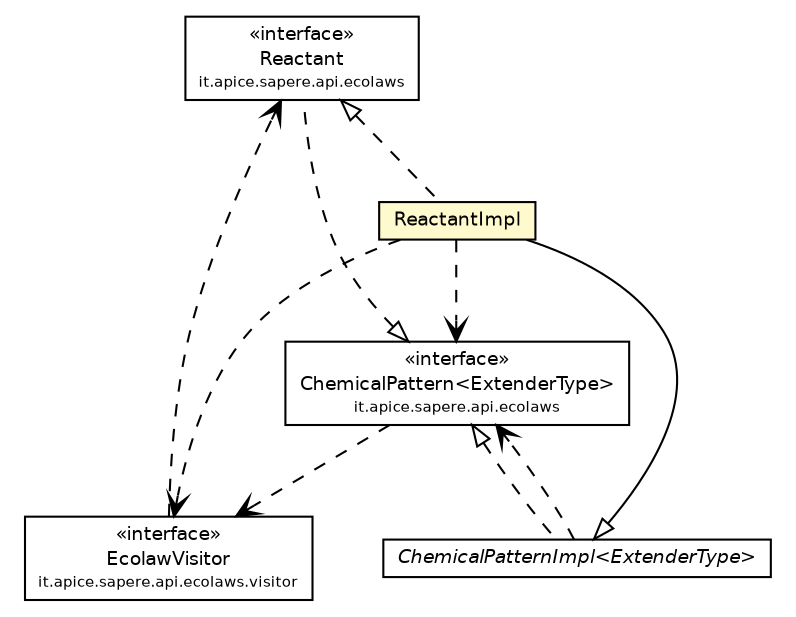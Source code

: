 #!/usr/local/bin/dot
#
# Class diagram 
# Generated by UmlGraph version 4.4 (http://www.spinellis.gr/sw/umlgraph)
#

digraph G {
	edge [fontname="Helvetica",fontsize=10,labelfontname="Helvetica",labelfontsize=10];
	node [fontname="Helvetica",fontsize=10,shape=plaintext];
	// it.apice.sapere.api.ecolaws.Reactant
	c54777 [label=<<table border="0" cellborder="1" cellspacing="0" cellpadding="2" port="p" href="../Reactant.html">
		<tr><td><table border="0" cellspacing="0" cellpadding="1">
			<tr><td> &laquo;interface&raquo; </td></tr>
			<tr><td> Reactant </td></tr>
			<tr><td><font point-size="7.0"> it.apice.sapere.api.ecolaws </font></td></tr>
		</table></td></tr>
		</table>>, fontname="Helvetica", fontcolor="black", fontsize=9.0];
	// it.apice.sapere.api.ecolaws.ChemicalPattern<ExtenderType>
	c54782 [label=<<table border="0" cellborder="1" cellspacing="0" cellpadding="2" port="p" href="../ChemicalPattern.html">
		<tr><td><table border="0" cellspacing="0" cellpadding="1">
			<tr><td> &laquo;interface&raquo; </td></tr>
			<tr><td> ChemicalPattern&lt;ExtenderType&gt; </td></tr>
			<tr><td><font point-size="7.0"> it.apice.sapere.api.ecolaws </font></td></tr>
		</table></td></tr>
		</table>>, fontname="Helvetica", fontcolor="black", fontsize=9.0];
	// it.apice.sapere.api.ecolaws.visitor.EcolawVisitor
	c54811 [label=<<table border="0" cellborder="1" cellspacing="0" cellpadding="2" port="p" href="../visitor/EcolawVisitor.html">
		<tr><td><table border="0" cellspacing="0" cellpadding="1">
			<tr><td> &laquo;interface&raquo; </td></tr>
			<tr><td> EcolawVisitor </td></tr>
			<tr><td><font point-size="7.0"> it.apice.sapere.api.ecolaws.visitor </font></td></tr>
		</table></td></tr>
		</table>>, fontname="Helvetica", fontcolor="black", fontsize=9.0];
	// it.apice.sapere.api.ecolaws.impl.ReactantImpl
	c54897 [label=<<table border="0" cellborder="1" cellspacing="0" cellpadding="2" port="p" bgcolor="lemonChiffon" href="./ReactantImpl.html">
		<tr><td><table border="0" cellspacing="0" cellpadding="1">
			<tr><td> ReactantImpl </td></tr>
		</table></td></tr>
		</table>>, fontname="Helvetica", fontcolor="black", fontsize=9.0];
	// it.apice.sapere.api.ecolaws.impl.ChemicalPatternImpl<ExtenderType>
	c54901 [label=<<table border="0" cellborder="1" cellspacing="0" cellpadding="2" port="p" href="./ChemicalPatternImpl.html">
		<tr><td><table border="0" cellspacing="0" cellpadding="1">
			<tr><td><font face="Helvetica-Oblique"> ChemicalPatternImpl&lt;ExtenderType&gt; </font></td></tr>
		</table></td></tr>
		</table>>, fontname="Helvetica", fontcolor="black", fontsize=9.0];
	//it.apice.sapere.api.ecolaws.Reactant implements it.apice.sapere.api.ecolaws.ChemicalPattern<ExtenderType>
	c54782:p -> c54777:p [dir=back,arrowtail=empty,style=dashed];
	//it.apice.sapere.api.ecolaws.impl.ReactantImpl extends it.apice.sapere.api.ecolaws.impl.ChemicalPatternImpl<it.apice.sapere.api.ecolaws.Reactant>
	c54901:p -> c54897:p [dir=back,arrowtail=empty];
	//it.apice.sapere.api.ecolaws.impl.ReactantImpl implements it.apice.sapere.api.ecolaws.Reactant
	c54777:p -> c54897:p [dir=back,arrowtail=empty,style=dashed];
	//it.apice.sapere.api.ecolaws.impl.ChemicalPatternImpl<ExtenderType> implements it.apice.sapere.api.ecolaws.ChemicalPattern<ExtenderType>
	c54782:p -> c54901:p [dir=back,arrowtail=empty,style=dashed];
	// it.apice.sapere.api.ecolaws.ChemicalPattern<ExtenderType> DEPEND it.apice.sapere.api.ecolaws.visitor.EcolawVisitor
	c54782:p -> c54811:p [taillabel="", label="", headlabel="", fontname="Helvetica", fontcolor="black", fontsize=10.0, color="black", arrowhead=open, style=dashed];
	// it.apice.sapere.api.ecolaws.visitor.EcolawVisitor DEPEND it.apice.sapere.api.ecolaws.Reactant
	c54811:p -> c54777:p [taillabel="", label="", headlabel="", fontname="Helvetica", fontcolor="black", fontsize=10.0, color="black", arrowhead=open, style=dashed];
	// it.apice.sapere.api.ecolaws.impl.ReactantImpl DEPEND it.apice.sapere.api.ecolaws.ChemicalPattern<ExtenderType>
	c54897:p -> c54782:p [taillabel="", label="", headlabel="", fontname="Helvetica", fontcolor="black", fontsize=10.0, color="black", arrowhead=open, style=dashed];
	// it.apice.sapere.api.ecolaws.impl.ReactantImpl DEPEND it.apice.sapere.api.ecolaws.visitor.EcolawVisitor
	c54897:p -> c54811:p [taillabel="", label="", headlabel="", fontname="Helvetica", fontcolor="black", fontsize=10.0, color="black", arrowhead=open, style=dashed];
	// it.apice.sapere.api.ecolaws.impl.ChemicalPatternImpl<ExtenderType> DEPEND it.apice.sapere.api.ecolaws.ChemicalPattern<ExtenderType>
	c54901:p -> c54782:p [taillabel="", label="", headlabel="", fontname="Helvetica", fontcolor="black", fontsize=10.0, color="black", arrowhead=open, style=dashed];
}

